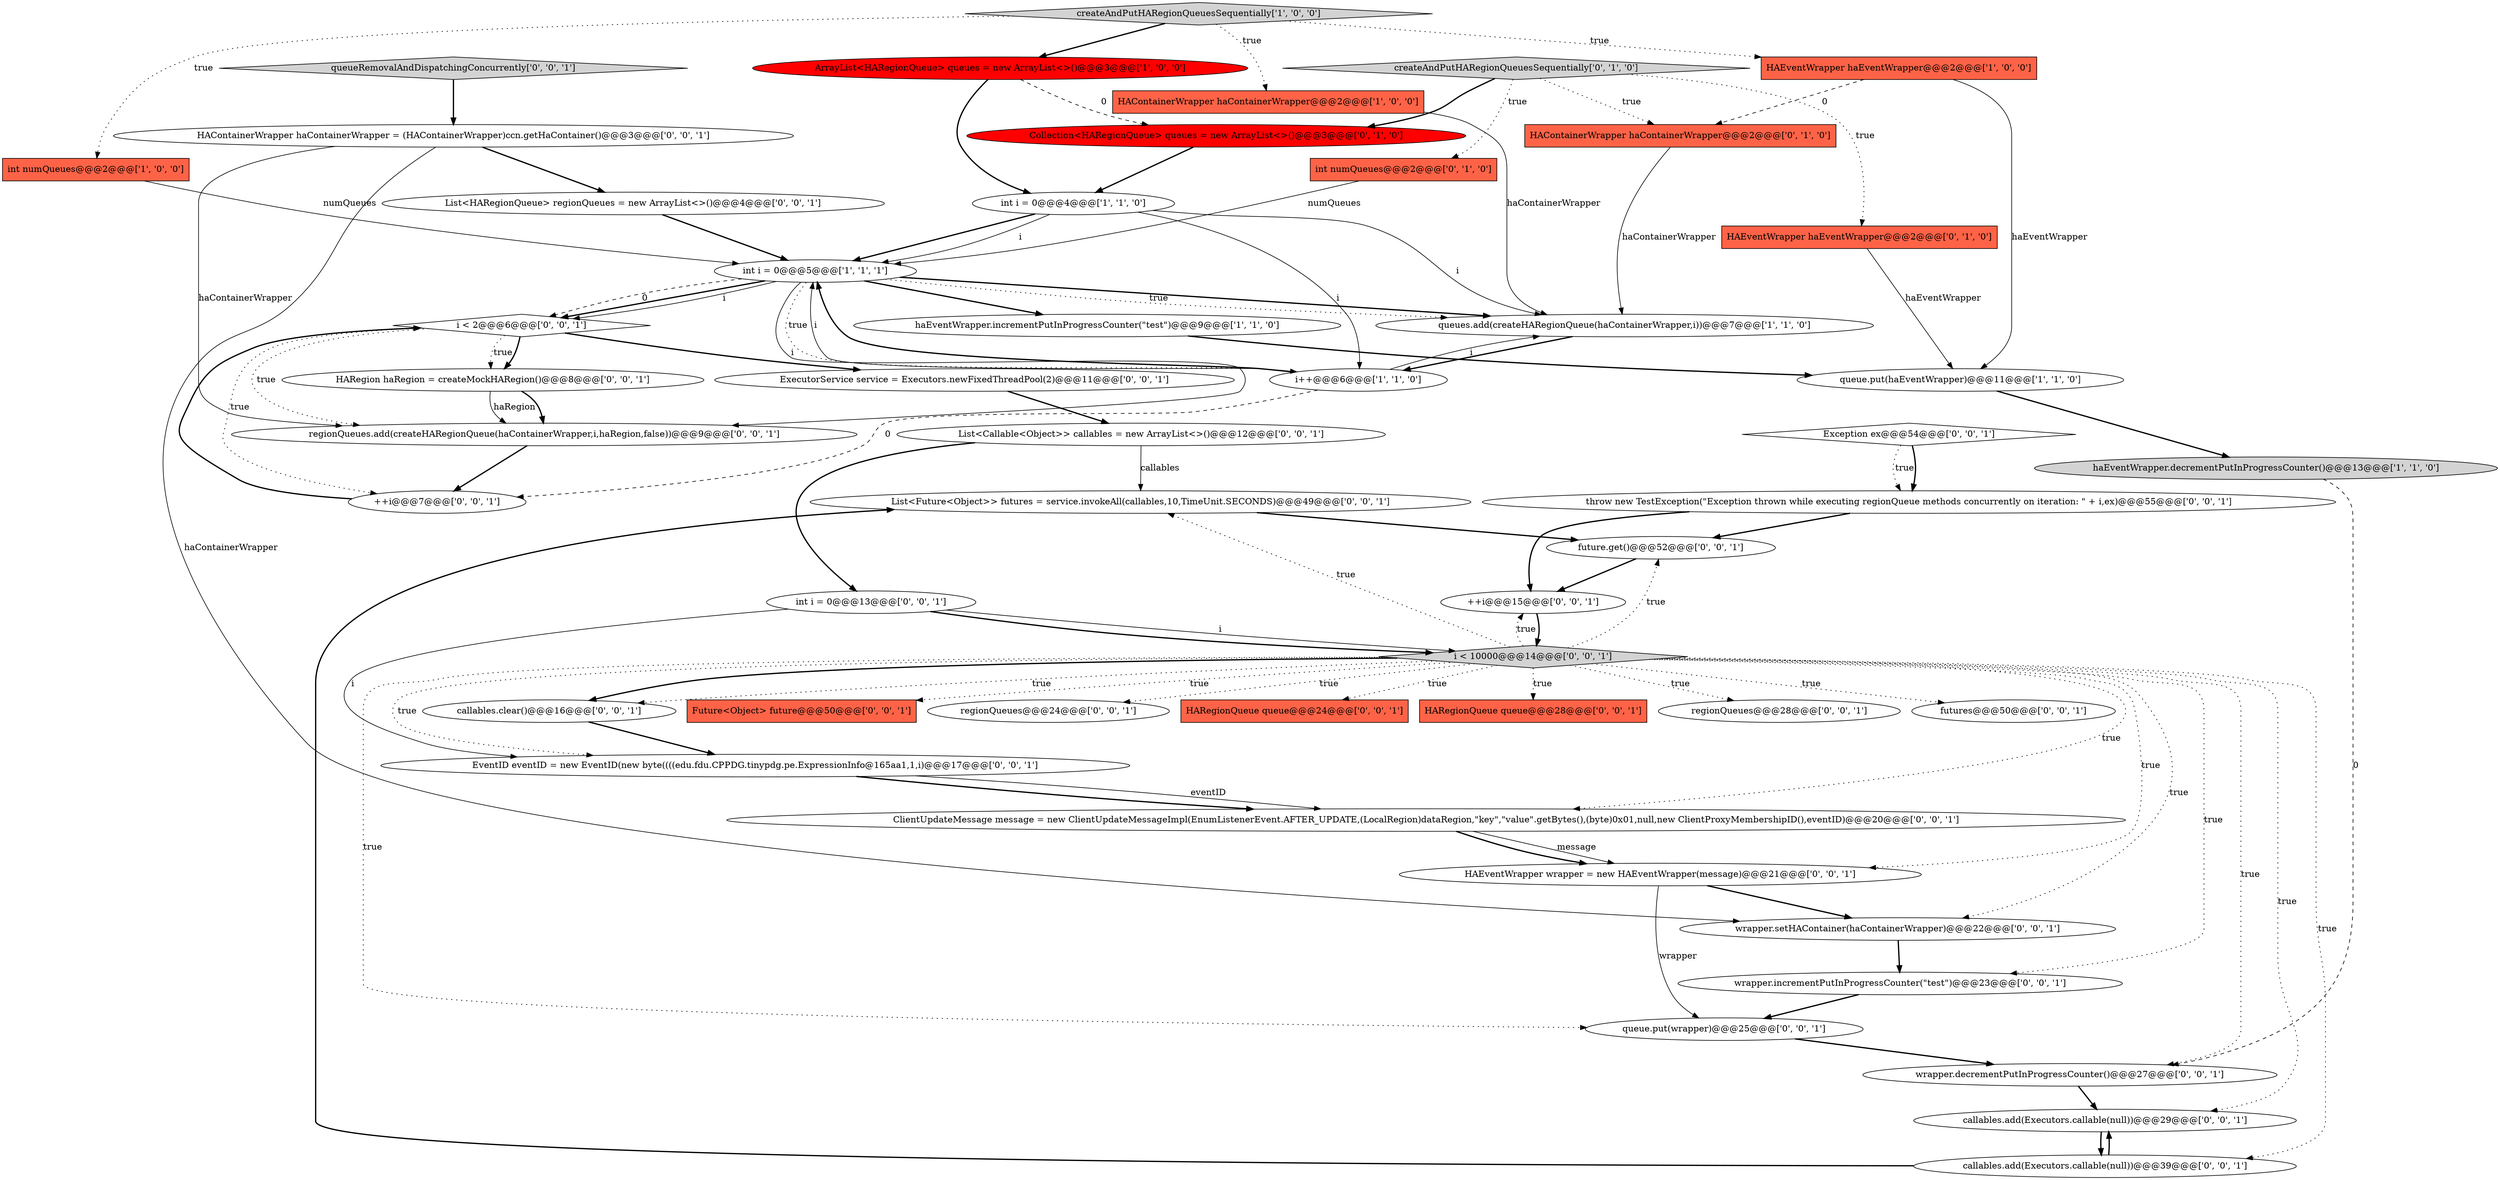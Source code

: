 digraph {
14 [style = filled, label = "int numQueues@@@2@@@['0', '1', '0']", fillcolor = tomato, shape = box image = "AAA0AAABBB2BBB"];
25 [style = filled, label = "Future<Object> future@@@50@@@['0', '0', '1']", fillcolor = tomato, shape = box image = "AAA0AAABBB3BBB"];
47 [style = filled, label = "List<Future<Object>> futures = service.invokeAll(callables,10,TimeUnit.SECONDS)@@@49@@@['0', '0', '1']", fillcolor = white, shape = ellipse image = "AAA0AAABBB3BBB"];
32 [style = filled, label = "Exception ex@@@54@@@['0', '0', '1']", fillcolor = white, shape = diamond image = "AAA0AAABBB3BBB"];
0 [style = filled, label = "int i = 0@@@4@@@['1', '1', '0']", fillcolor = white, shape = ellipse image = "AAA0AAABBB1BBB"];
39 [style = filled, label = "i < 2@@@6@@@['0', '0', '1']", fillcolor = white, shape = diamond image = "AAA0AAABBB3BBB"];
28 [style = filled, label = "regionQueues.add(createHARegionQueue(haContainerWrapper,i,haRegion,false))@@@9@@@['0', '0', '1']", fillcolor = white, shape = ellipse image = "AAA0AAABBB3BBB"];
40 [style = filled, label = "callables.add(Executors.callable(null))@@@29@@@['0', '0', '1']", fillcolor = white, shape = ellipse image = "AAA0AAABBB3BBB"];
6 [style = filled, label = "HAEventWrapper haEventWrapper@@@2@@@['1', '0', '0']", fillcolor = tomato, shape = box image = "AAA1AAABBB1BBB"];
27 [style = filled, label = "regionQueues@@@24@@@['0', '0', '1']", fillcolor = white, shape = ellipse image = "AAA0AAABBB3BBB"];
30 [style = filled, label = "int i = 0@@@13@@@['0', '0', '1']", fillcolor = white, shape = ellipse image = "AAA0AAABBB3BBB"];
7 [style = filled, label = "createAndPutHARegionQueuesSequentially['1', '0', '0']", fillcolor = lightgray, shape = diamond image = "AAA0AAABBB1BBB"];
43 [style = filled, label = "EventID eventID = new EventID(new byte((((edu.fdu.CPPDG.tinypdg.pe.ExpressionInfo@165aa1,1,i)@@@17@@@['0', '0', '1']", fillcolor = white, shape = ellipse image = "AAA0AAABBB3BBB"];
45 [style = filled, label = "List<Callable<Object>> callables = new ArrayList<>()@@@12@@@['0', '0', '1']", fillcolor = white, shape = ellipse image = "AAA0AAABBB3BBB"];
5 [style = filled, label = "queues.add(createHARegionQueue(haContainerWrapper,i))@@@7@@@['1', '1', '0']", fillcolor = white, shape = ellipse image = "AAA0AAABBB1BBB"];
1 [style = filled, label = "HAContainerWrapper haContainerWrapper@@@2@@@['1', '0', '0']", fillcolor = tomato, shape = box image = "AAA0AAABBB1BBB"];
13 [style = filled, label = "createAndPutHARegionQueuesSequentially['0', '1', '0']", fillcolor = lightgray, shape = diamond image = "AAA0AAABBB2BBB"];
31 [style = filled, label = "HARegionQueue queue@@@24@@@['0', '0', '1']", fillcolor = tomato, shape = box image = "AAA0AAABBB3BBB"];
42 [style = filled, label = "throw new TestException(\"Exception thrown while executing regionQueue methods concurrently on iteration: \" + i,ex)@@@55@@@['0', '0', '1']", fillcolor = white, shape = ellipse image = "AAA0AAABBB3BBB"];
11 [style = filled, label = "queue.put(haEventWrapper)@@@11@@@['1', '1', '0']", fillcolor = white, shape = ellipse image = "AAA0AAABBB1BBB"];
4 [style = filled, label = "haEventWrapper.decrementPutInProgressCounter()@@@13@@@['1', '1', '0']", fillcolor = lightgray, shape = ellipse image = "AAA0AAABBB1BBB"];
44 [style = filled, label = "HAEventWrapper wrapper = new HAEventWrapper(message)@@@21@@@['0', '0', '1']", fillcolor = white, shape = ellipse image = "AAA0AAABBB3BBB"];
35 [style = filled, label = "callables.add(Executors.callable(null))@@@39@@@['0', '0', '1']", fillcolor = white, shape = ellipse image = "AAA0AAABBB3BBB"];
23 [style = filled, label = "wrapper.incrementPutInProgressCounter(\"test\")@@@23@@@['0', '0', '1']", fillcolor = white, shape = ellipse image = "AAA0AAABBB3BBB"];
37 [style = filled, label = "ExecutorService service = Executors.newFixedThreadPool(2)@@@11@@@['0', '0', '1']", fillcolor = white, shape = ellipse image = "AAA0AAABBB3BBB"];
38 [style = filled, label = "wrapper.decrementPutInProgressCounter()@@@27@@@['0', '0', '1']", fillcolor = white, shape = ellipse image = "AAA0AAABBB3BBB"];
2 [style = filled, label = "int numQueues@@@2@@@['1', '0', '0']", fillcolor = tomato, shape = box image = "AAA0AAABBB1BBB"];
46 [style = filled, label = "i < 10000@@@14@@@['0', '0', '1']", fillcolor = lightgray, shape = diamond image = "AAA0AAABBB3BBB"];
26 [style = filled, label = "wrapper.setHAContainer(haContainerWrapper)@@@22@@@['0', '0', '1']", fillcolor = white, shape = ellipse image = "AAA0AAABBB3BBB"];
18 [style = filled, label = "++i@@@15@@@['0', '0', '1']", fillcolor = white, shape = ellipse image = "AAA0AAABBB3BBB"];
33 [style = filled, label = "HAContainerWrapper haContainerWrapper = (HAContainerWrapper)ccn.getHaContainer()@@@3@@@['0', '0', '1']", fillcolor = white, shape = ellipse image = "AAA0AAABBB3BBB"];
20 [style = filled, label = "future.get()@@@52@@@['0', '0', '1']", fillcolor = white, shape = ellipse image = "AAA0AAABBB3BBB"];
24 [style = filled, label = "HARegionQueue queue@@@28@@@['0', '0', '1']", fillcolor = tomato, shape = box image = "AAA0AAABBB3BBB"];
8 [style = filled, label = "int i = 0@@@5@@@['1', '1', '1']", fillcolor = white, shape = ellipse image = "AAA0AAABBB1BBB"];
21 [style = filled, label = "queue.put(wrapper)@@@25@@@['0', '0', '1']", fillcolor = white, shape = ellipse image = "AAA0AAABBB3BBB"];
48 [style = filled, label = "ClientUpdateMessage message = new ClientUpdateMessageImpl(EnumListenerEvent.AFTER_UPDATE,(LocalRegion)dataRegion,\"key\",\"value\".getBytes(),(byte)0x01,null,new ClientProxyMembershipID(),eventID)@@@20@@@['0', '0', '1']", fillcolor = white, shape = ellipse image = "AAA0AAABBB3BBB"];
3 [style = filled, label = "i++@@@6@@@['1', '1', '0']", fillcolor = white, shape = ellipse image = "AAA0AAABBB1BBB"];
12 [style = filled, label = "HAEventWrapper haEventWrapper@@@2@@@['0', '1', '0']", fillcolor = tomato, shape = box image = "AAA0AAABBB2BBB"];
19 [style = filled, label = "callables.clear()@@@16@@@['0', '0', '1']", fillcolor = white, shape = ellipse image = "AAA0AAABBB3BBB"];
9 [style = filled, label = "ArrayList<HARegionQueue> queues = new ArrayList<>()@@@3@@@['1', '0', '0']", fillcolor = red, shape = ellipse image = "AAA1AAABBB1BBB"];
17 [style = filled, label = "HARegion haRegion = createMockHARegion()@@@8@@@['0', '0', '1']", fillcolor = white, shape = ellipse image = "AAA0AAABBB3BBB"];
22 [style = filled, label = "regionQueues@@@28@@@['0', '0', '1']", fillcolor = white, shape = ellipse image = "AAA0AAABBB3BBB"];
10 [style = filled, label = "haEventWrapper.incrementPutInProgressCounter(\"test\")@@@9@@@['1', '1', '0']", fillcolor = white, shape = ellipse image = "AAA0AAABBB1BBB"];
15 [style = filled, label = "Collection<HARegionQueue> queues = new ArrayList<>()@@@3@@@['0', '1', '0']", fillcolor = red, shape = ellipse image = "AAA1AAABBB2BBB"];
29 [style = filled, label = "List<HARegionQueue> regionQueues = new ArrayList<>()@@@4@@@['0', '0', '1']", fillcolor = white, shape = ellipse image = "AAA0AAABBB3BBB"];
34 [style = filled, label = "++i@@@7@@@['0', '0', '1']", fillcolor = white, shape = ellipse image = "AAA0AAABBB3BBB"];
41 [style = filled, label = "futures@@@50@@@['0', '0', '1']", fillcolor = white, shape = ellipse image = "AAA0AAABBB3BBB"];
16 [style = filled, label = "HAContainerWrapper haContainerWrapper@@@2@@@['0', '1', '0']", fillcolor = tomato, shape = box image = "AAA1AAABBB2BBB"];
36 [style = filled, label = "queueRemovalAndDispatchingConcurrently['0', '0', '1']", fillcolor = lightgray, shape = diamond image = "AAA0AAABBB3BBB"];
17->28 [style = solid, label="haRegion"];
5->3 [style = bold, label=""];
8->10 [style = bold, label=""];
3->8 [style = solid, label="i"];
46->24 [style = dotted, label="true"];
36->33 [style = bold, label=""];
45->30 [style = bold, label=""];
21->38 [style = bold, label=""];
7->9 [style = bold, label=""];
32->42 [style = dotted, label="true"];
30->46 [style = bold, label=""];
15->0 [style = bold, label=""];
46->48 [style = dotted, label="true"];
48->44 [style = solid, label="message"];
0->8 [style = bold, label=""];
18->46 [style = bold, label=""];
46->18 [style = dotted, label="true"];
8->39 [style = bold, label=""];
7->1 [style = dotted, label="true"];
8->28 [style = solid, label="i"];
9->15 [style = dashed, label="0"];
10->11 [style = bold, label=""];
6->11 [style = solid, label="haEventWrapper"];
7->6 [style = dotted, label="true"];
46->40 [style = dotted, label="true"];
16->5 [style = solid, label="haContainerWrapper"];
44->21 [style = solid, label="wrapper"];
46->31 [style = dotted, label="true"];
46->20 [style = dotted, label="true"];
48->44 [style = bold, label=""];
33->29 [style = bold, label=""];
20->18 [style = bold, label=""];
35->40 [style = bold, label=""];
6->16 [style = dashed, label="0"];
3->34 [style = dashed, label="0"];
30->43 [style = solid, label="i"];
45->47 [style = solid, label="callables"];
0->8 [style = solid, label="i"];
37->45 [style = bold, label=""];
46->19 [style = bold, label=""];
12->11 [style = solid, label="haEventWrapper"];
13->15 [style = bold, label=""];
46->21 [style = dotted, label="true"];
32->42 [style = bold, label=""];
2->8 [style = solid, label="numQueues"];
46->25 [style = dotted, label="true"];
39->34 [style = dotted, label="true"];
39->37 [style = bold, label=""];
7->2 [style = dotted, label="true"];
13->16 [style = dotted, label="true"];
40->35 [style = bold, label=""];
3->5 [style = solid, label="i"];
46->35 [style = dotted, label="true"];
4->38 [style = dashed, label="0"];
8->39 [style = solid, label="i"];
14->8 [style = solid, label="numQueues"];
11->4 [style = bold, label=""];
46->47 [style = dotted, label="true"];
46->19 [style = dotted, label="true"];
8->3 [style = dotted, label="true"];
39->17 [style = dotted, label="true"];
39->17 [style = bold, label=""];
3->8 [style = bold, label=""];
34->39 [style = bold, label=""];
0->3 [style = solid, label="i"];
33->26 [style = solid, label="haContainerWrapper"];
46->38 [style = dotted, label="true"];
46->22 [style = dotted, label="true"];
38->40 [style = bold, label=""];
13->14 [style = dotted, label="true"];
19->43 [style = bold, label=""];
1->5 [style = solid, label="haContainerWrapper"];
29->8 [style = bold, label=""];
42->18 [style = bold, label=""];
30->46 [style = solid, label="i"];
43->48 [style = solid, label="eventID"];
9->0 [style = bold, label=""];
46->23 [style = dotted, label="true"];
28->34 [style = bold, label=""];
13->12 [style = dotted, label="true"];
43->48 [style = bold, label=""];
42->20 [style = bold, label=""];
46->44 [style = dotted, label="true"];
46->41 [style = dotted, label="true"];
46->27 [style = dotted, label="true"];
0->5 [style = solid, label="i"];
46->26 [style = dotted, label="true"];
17->28 [style = bold, label=""];
33->28 [style = solid, label="haContainerWrapper"];
8->5 [style = bold, label=""];
44->26 [style = bold, label=""];
23->21 [style = bold, label=""];
8->5 [style = dotted, label="true"];
8->39 [style = dashed, label="0"];
26->23 [style = bold, label=""];
47->20 [style = bold, label=""];
35->47 [style = bold, label=""];
39->28 [style = dotted, label="true"];
46->43 [style = dotted, label="true"];
}
